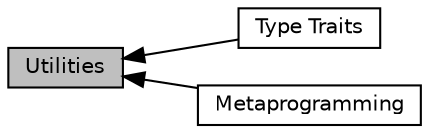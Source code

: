 digraph "Utilities"
{
  edge [fontname="Helvetica",fontsize="10",labelfontname="Helvetica",labelfontsize="10"];
  node [fontname="Helvetica",fontsize="10",shape=box];
  rankdir=LR;
  Node1 [label="Utilities",height=0.2,width=0.4,color="black", fillcolor="grey75", style="filled", fontcolor="black",tooltip=" "];
  Node2 [label="Type Traits",height=0.2,width=0.4,color="black", fillcolor="white", style="filled",URL="$group__typetraits.html",tooltip="Various tools for examining the different types available and relationships between them during compi..."];
  Node3 [label="Metaprogramming",height=0.2,width=0.4,color="black", fillcolor="white", style="filled",URL="$group__metaprogramming.html",tooltip="Various metaprogrammes."];
  Node1->Node2 [shape=plaintext, dir="back", style="solid"];
  Node1->Node3 [shape=plaintext, dir="back", style="solid"];
}
